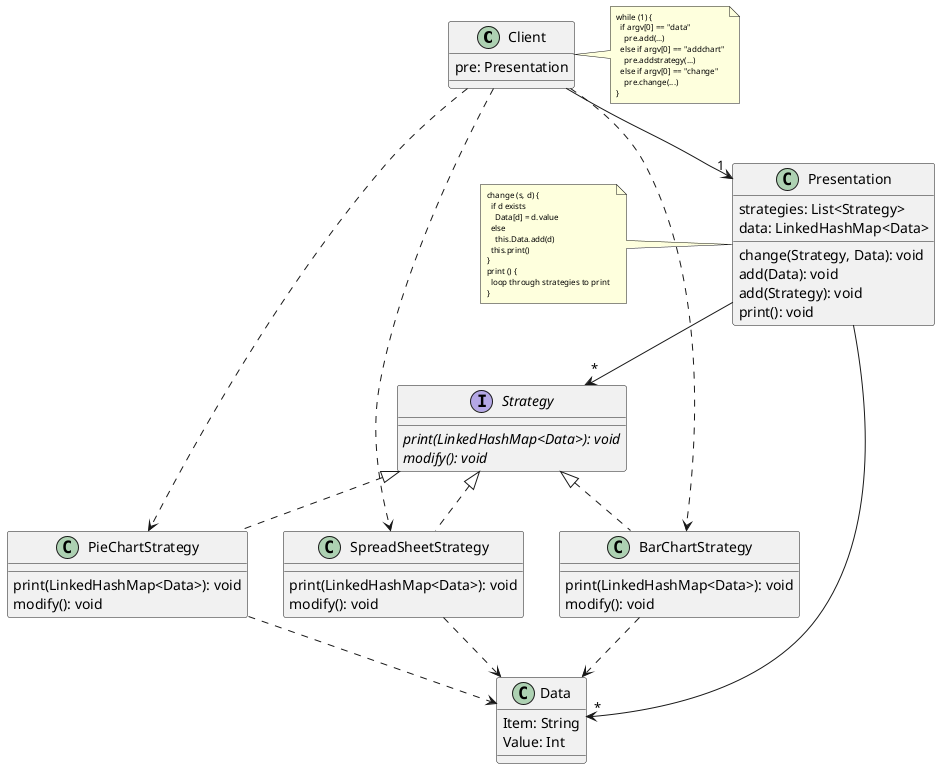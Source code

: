 @startuml

Class Client {
  {field} pre: Presentation
}

Class Presentation {
  {field} strategies: List<Strategy>
  {field} data: LinkedHashMap<Data>
  {method} change(Strategy, Data): void
  {method} add(Data): void
  {method} add(Strategy): void
  {method} print(): void
}

Class Data {
  {field} Item: String
  {field} Value: Int
}

Class SpreadSheetStrategy {
  {method} print(LinkedHashMap<Data>): void
  {method} modify(): void
}

Class BarChartStrategy {
  {method} print(LinkedHashMap<Data>): void
  {method} modify(): void
}

Class PieChartStrategy {
  {method} print(LinkedHashMap<Data>): void
  {method} modify(): void
}

interface Strategy {
  {method} //print(LinkedHashMap<Data>): void//
  {method} //modify(): void //
}

Client --> "1" Presentation

Presentation -down-> "*" Strategy
Presentation -down-> "*" Data

Strategy <|.. SpreadSheetStrategy 
Strategy <|.. BarChartStrategy 
Strategy <|.. PieChartStrategy

SpreadSheetStrategy ..> Data
BarChartStrategy ..> Data
PieChartStrategy ..> Data

Client ..> SpreadSheetStrategy
Client ..> BarChartStrategy
Client ..> PieChartStrategy

note as N1
<size:8>change (s, d) {</size>
<size:8>  if d exists </size>
<size:8>    Data[d] = d.value</size>
<size:8>  else </size>
<size:8>    this.Data.add(d) </size>
<size:8>  this.print() </size>
<size:8>}</size>
<size:8>print () {</size>
<size:8>  loop through strategies to print </size>
<size:8>}</size>
end note

note as N2
<size:8>while (1) {</size>
<size:8>  if argv[0] == "data" </size>
<size:8>    pre.add(...)</size>
<size:8>  else if argv[0] == "addchart"</size>
<size:8>    pre.addstrategy(...) </size>
<size:8>  else if argv[0] == "change"</size>
<size:8>    pre.change(...) </size>
<size:8>}</size>
end note

Presentation .left. N1

Client .right. N2

@enduml